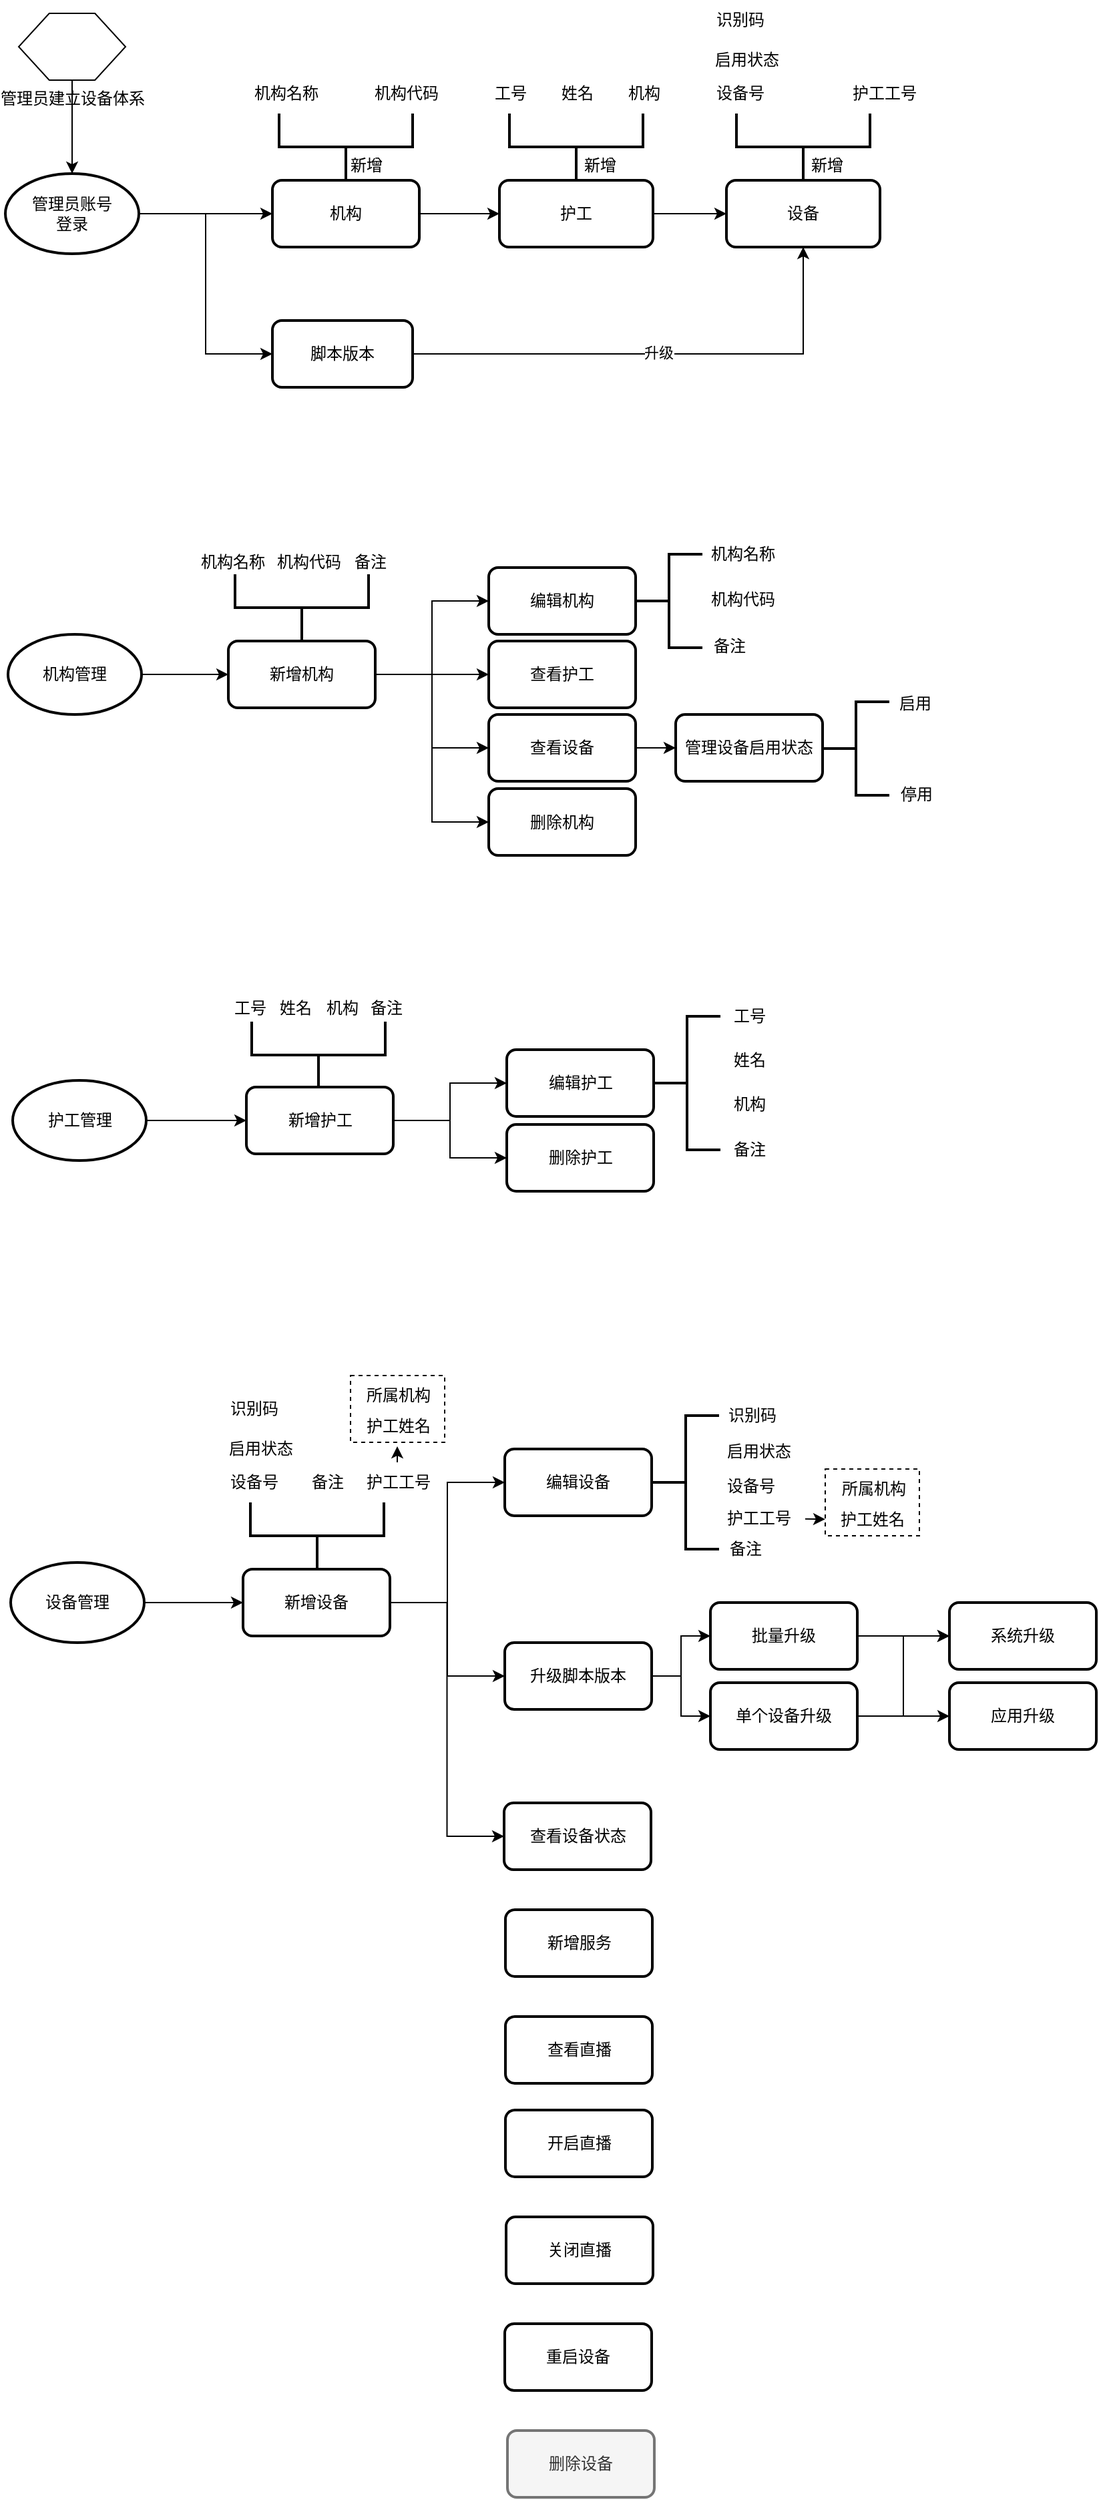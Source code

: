 <mxfile version="20.6.0" type="github">
  <diagram id="I9pjiQGDIySaUkDOvWce" name="系统功能流程图">
    <mxGraphModel dx="1422" dy="762" grid="1" gridSize="10" guides="1" tooltips="1" connect="1" arrows="1" fold="1" page="1" pageScale="1" pageWidth="827" pageHeight="1169" math="0" shadow="0">
      <root>
        <mxCell id="0" />
        <mxCell id="1" parent="0" />
        <mxCell id="8vSvjyHVzhw1EFq-KsZb-18" style="edgeStyle=orthogonalEdgeStyle;rounded=0;orthogonalLoop=1;jettySize=auto;html=1;exitX=1;exitY=0.5;exitDx=0;exitDy=0;exitPerimeter=0;entryX=0;entryY=0.5;entryDx=0;entryDy=0;" edge="1" parent="1" source="8vSvjyHVzhw1EFq-KsZb-1" target="8vSvjyHVzhw1EFq-KsZb-2">
          <mxGeometry relative="1" as="geometry" />
        </mxCell>
        <mxCell id="8vSvjyHVzhw1EFq-KsZb-26" style="edgeStyle=orthogonalEdgeStyle;rounded=0;orthogonalLoop=1;jettySize=auto;html=1;exitX=1;exitY=0.5;exitDx=0;exitDy=0;exitPerimeter=0;entryX=0;entryY=0.5;entryDx=0;entryDy=0;" edge="1" parent="1" source="8vSvjyHVzhw1EFq-KsZb-1" target="8vSvjyHVzhw1EFq-KsZb-24">
          <mxGeometry relative="1" as="geometry" />
        </mxCell>
        <mxCell id="8vSvjyHVzhw1EFq-KsZb-1" value="管理员账号&lt;br&gt;登录" style="strokeWidth=2;html=1;shape=mxgraph.flowchart.start_1;whiteSpace=wrap;" vertex="1" parent="1">
          <mxGeometry x="25" y="140" width="100" height="60" as="geometry" />
        </mxCell>
        <mxCell id="8vSvjyHVzhw1EFq-KsZb-8" value="" style="edgeStyle=orthogonalEdgeStyle;rounded=0;orthogonalLoop=1;jettySize=auto;html=1;" edge="1" parent="1" source="8vSvjyHVzhw1EFq-KsZb-2" target="8vSvjyHVzhw1EFq-KsZb-7">
          <mxGeometry relative="1" as="geometry" />
        </mxCell>
        <mxCell id="8vSvjyHVzhw1EFq-KsZb-2" value="机构" style="rounded=1;whiteSpace=wrap;html=1;absoluteArcSize=1;arcSize=14;strokeWidth=2;" vertex="1" parent="1">
          <mxGeometry x="225" y="145" width="110" height="50" as="geometry" />
        </mxCell>
        <mxCell id="8vSvjyHVzhw1EFq-KsZb-6" style="edgeStyle=orthogonalEdgeStyle;rounded=0;orthogonalLoop=1;jettySize=auto;html=1;exitX=0.5;exitY=1;exitDx=0;exitDy=0;" edge="1" parent="1" source="8vSvjyHVzhw1EFq-KsZb-4" target="8vSvjyHVzhw1EFq-KsZb-1">
          <mxGeometry relative="1" as="geometry" />
        </mxCell>
        <mxCell id="8vSvjyHVzhw1EFq-KsZb-4" value="管理员建立设备体系" style="verticalLabelPosition=bottom;verticalAlign=top;html=1;shape=hexagon;perimeter=hexagonPerimeter2;arcSize=6;size=0.286;" vertex="1" parent="1">
          <mxGeometry x="35" y="20" width="80" height="50" as="geometry" />
        </mxCell>
        <mxCell id="8vSvjyHVzhw1EFq-KsZb-13" style="edgeStyle=orthogonalEdgeStyle;rounded=0;orthogonalLoop=1;jettySize=auto;html=1;exitX=1;exitY=0.5;exitDx=0;exitDy=0;" edge="1" parent="1" source="8vSvjyHVzhw1EFq-KsZb-7" target="8vSvjyHVzhw1EFq-KsZb-12">
          <mxGeometry relative="1" as="geometry" />
        </mxCell>
        <mxCell id="8vSvjyHVzhw1EFq-KsZb-7" value="护工" style="whiteSpace=wrap;html=1;rounded=1;arcSize=14;strokeWidth=2;" vertex="1" parent="1">
          <mxGeometry x="395" y="145" width="115" height="50" as="geometry" />
        </mxCell>
        <mxCell id="8vSvjyHVzhw1EFq-KsZb-9" value="" style="strokeWidth=2;html=1;shape=mxgraph.flowchart.annotation_2;align=left;labelPosition=right;pointerEvents=1;rotation=-90;" vertex="1" parent="1">
          <mxGeometry x="255" y="70" width="50" height="100" as="geometry" />
        </mxCell>
        <mxCell id="8vSvjyHVzhw1EFq-KsZb-10" value="机构名称" style="text;html=1;align=center;verticalAlign=middle;resizable=0;points=[];autosize=1;strokeColor=none;fillColor=none;" vertex="1" parent="1">
          <mxGeometry x="200" y="65" width="70" height="30" as="geometry" />
        </mxCell>
        <mxCell id="8vSvjyHVzhw1EFq-KsZb-11" value="机构代码" style="text;html=1;align=center;verticalAlign=middle;resizable=0;points=[];autosize=1;strokeColor=none;fillColor=none;" vertex="1" parent="1">
          <mxGeometry x="290" y="65" width="70" height="30" as="geometry" />
        </mxCell>
        <mxCell id="8vSvjyHVzhw1EFq-KsZb-12" value="设备" style="whiteSpace=wrap;html=1;rounded=1;arcSize=14;strokeWidth=2;" vertex="1" parent="1">
          <mxGeometry x="565" y="145" width="115" height="50" as="geometry" />
        </mxCell>
        <mxCell id="8vSvjyHVzhw1EFq-KsZb-14" value="" style="strokeWidth=2;html=1;shape=mxgraph.flowchart.annotation_2;align=left;labelPosition=right;pointerEvents=1;rotation=-90;" vertex="1" parent="1">
          <mxGeometry x="427.5" y="70" width="50" height="100" as="geometry" />
        </mxCell>
        <mxCell id="8vSvjyHVzhw1EFq-KsZb-15" value="工号" style="text;html=1;align=center;verticalAlign=middle;resizable=0;points=[];autosize=1;strokeColor=none;fillColor=none;" vertex="1" parent="1">
          <mxGeometry x="377.5" y="65" width="50" height="30" as="geometry" />
        </mxCell>
        <mxCell id="8vSvjyHVzhw1EFq-KsZb-16" value="姓名" style="text;html=1;align=center;verticalAlign=middle;resizable=0;points=[];autosize=1;strokeColor=none;fillColor=none;" vertex="1" parent="1">
          <mxGeometry x="427.5" y="65" width="50" height="30" as="geometry" />
        </mxCell>
        <mxCell id="8vSvjyHVzhw1EFq-KsZb-17" value="机构" style="text;html=1;align=center;verticalAlign=middle;resizable=0;points=[];autosize=1;strokeColor=none;fillColor=none;" vertex="1" parent="1">
          <mxGeometry x="477.5" y="65" width="50" height="30" as="geometry" />
        </mxCell>
        <mxCell id="8vSvjyHVzhw1EFq-KsZb-19" value="" style="strokeWidth=2;html=1;shape=mxgraph.flowchart.annotation_2;align=left;labelPosition=right;pointerEvents=1;rotation=-90;" vertex="1" parent="1">
          <mxGeometry x="597.5" y="70" width="50" height="100" as="geometry" />
        </mxCell>
        <mxCell id="8vSvjyHVzhw1EFq-KsZb-20" value="设备号" style="text;html=1;align=center;verticalAlign=middle;resizable=0;points=[];autosize=1;strokeColor=none;fillColor=none;" vertex="1" parent="1">
          <mxGeometry x="545" y="65" width="60" height="30" as="geometry" />
        </mxCell>
        <mxCell id="8vSvjyHVzhw1EFq-KsZb-21" value="识别码" style="text;html=1;align=center;verticalAlign=middle;resizable=0;points=[];autosize=1;strokeColor=none;fillColor=none;" vertex="1" parent="1">
          <mxGeometry x="545" y="10" width="60" height="30" as="geometry" />
        </mxCell>
        <mxCell id="8vSvjyHVzhw1EFq-KsZb-22" value="护工工号" style="text;html=1;align=center;verticalAlign=middle;resizable=0;points=[];autosize=1;strokeColor=none;fillColor=none;" vertex="1" parent="1">
          <mxGeometry x="647.5" y="65" width="70" height="30" as="geometry" />
        </mxCell>
        <mxCell id="8vSvjyHVzhw1EFq-KsZb-23" value="启用状态" style="text;html=1;align=center;verticalAlign=middle;resizable=0;points=[];autosize=1;strokeColor=none;fillColor=none;" vertex="1" parent="1">
          <mxGeometry x="545" y="40" width="70" height="30" as="geometry" />
        </mxCell>
        <mxCell id="8vSvjyHVzhw1EFq-KsZb-27" style="edgeStyle=orthogonalEdgeStyle;rounded=0;orthogonalLoop=1;jettySize=auto;html=1;exitX=1;exitY=0.5;exitDx=0;exitDy=0;entryX=0.5;entryY=1;entryDx=0;entryDy=0;" edge="1" parent="1" source="8vSvjyHVzhw1EFq-KsZb-24" target="8vSvjyHVzhw1EFq-KsZb-12">
          <mxGeometry relative="1" as="geometry" />
        </mxCell>
        <mxCell id="8vSvjyHVzhw1EFq-KsZb-28" value="升级" style="edgeLabel;html=1;align=center;verticalAlign=middle;resizable=0;points=[];" vertex="1" connectable="0" parent="8vSvjyHVzhw1EFq-KsZb-27">
          <mxGeometry x="-0.012" y="1" relative="1" as="geometry">
            <mxPoint as="offset" />
          </mxGeometry>
        </mxCell>
        <mxCell id="8vSvjyHVzhw1EFq-KsZb-24" value="脚本版本" style="whiteSpace=wrap;html=1;rounded=1;arcSize=14;strokeWidth=2;" vertex="1" parent="1">
          <mxGeometry x="225" y="250" width="105" height="50" as="geometry" />
        </mxCell>
        <mxCell id="8vSvjyHVzhw1EFq-KsZb-29" value="新增" style="text;html=1;align=center;verticalAlign=middle;resizable=0;points=[];autosize=1;strokeColor=none;fillColor=none;" vertex="1" parent="1">
          <mxGeometry x="270" y="119" width="50" height="30" as="geometry" />
        </mxCell>
        <mxCell id="8vSvjyHVzhw1EFq-KsZb-30" value="新增" style="text;html=1;align=center;verticalAlign=middle;resizable=0;points=[];autosize=1;strokeColor=none;fillColor=none;" vertex="1" parent="1">
          <mxGeometry x="445" y="119" width="50" height="30" as="geometry" />
        </mxCell>
        <mxCell id="8vSvjyHVzhw1EFq-KsZb-31" value="新增" style="text;html=1;align=center;verticalAlign=middle;resizable=0;points=[];autosize=1;strokeColor=none;fillColor=none;" vertex="1" parent="1">
          <mxGeometry x="615" y="119" width="50" height="30" as="geometry" />
        </mxCell>
        <mxCell id="8vSvjyHVzhw1EFq-KsZb-39" style="edgeStyle=orthogonalEdgeStyle;rounded=0;orthogonalLoop=1;jettySize=auto;html=1;exitX=1;exitY=0.5;exitDx=0;exitDy=0;exitPerimeter=0;entryX=0;entryY=0.5;entryDx=0;entryDy=0;" edge="1" parent="1" source="8vSvjyHVzhw1EFq-KsZb-35" target="8vSvjyHVzhw1EFq-KsZb-37">
          <mxGeometry relative="1" as="geometry" />
        </mxCell>
        <mxCell id="8vSvjyHVzhw1EFq-KsZb-35" value="机构管理" style="strokeWidth=2;html=1;shape=mxgraph.flowchart.start_1;whiteSpace=wrap;" vertex="1" parent="1">
          <mxGeometry x="27" y="485" width="100" height="60" as="geometry" />
        </mxCell>
        <mxCell id="8vSvjyHVzhw1EFq-KsZb-40" style="edgeStyle=orthogonalEdgeStyle;rounded=0;orthogonalLoop=1;jettySize=auto;html=1;exitX=1;exitY=0.5;exitDx=0;exitDy=0;entryX=0;entryY=0.5;entryDx=0;entryDy=0;" edge="1" parent="1" source="8vSvjyHVzhw1EFq-KsZb-37" target="8vSvjyHVzhw1EFq-KsZb-38">
          <mxGeometry relative="1" as="geometry" />
        </mxCell>
        <mxCell id="8vSvjyHVzhw1EFq-KsZb-46" style="edgeStyle=orthogonalEdgeStyle;rounded=0;orthogonalLoop=1;jettySize=auto;html=1;exitX=1;exitY=0.5;exitDx=0;exitDy=0;entryX=0;entryY=0.5;entryDx=0;entryDy=0;" edge="1" parent="1" source="8vSvjyHVzhw1EFq-KsZb-37" target="8vSvjyHVzhw1EFq-KsZb-44">
          <mxGeometry relative="1" as="geometry" />
        </mxCell>
        <mxCell id="8vSvjyHVzhw1EFq-KsZb-47" style="edgeStyle=orthogonalEdgeStyle;rounded=0;orthogonalLoop=1;jettySize=auto;html=1;exitX=1;exitY=0.5;exitDx=0;exitDy=0;entryX=0;entryY=0.5;entryDx=0;entryDy=0;" edge="1" parent="1" source="8vSvjyHVzhw1EFq-KsZb-37" target="8vSvjyHVzhw1EFq-KsZb-45">
          <mxGeometry relative="1" as="geometry" />
        </mxCell>
        <mxCell id="8vSvjyHVzhw1EFq-KsZb-74" style="edgeStyle=orthogonalEdgeStyle;rounded=0;orthogonalLoop=1;jettySize=auto;html=1;exitX=1;exitY=0.5;exitDx=0;exitDy=0;entryX=0;entryY=0.5;entryDx=0;entryDy=0;" edge="1" parent="1" source="8vSvjyHVzhw1EFq-KsZb-37" target="8vSvjyHVzhw1EFq-KsZb-73">
          <mxGeometry relative="1" as="geometry" />
        </mxCell>
        <mxCell id="8vSvjyHVzhw1EFq-KsZb-37" value="新增机构" style="rounded=1;whiteSpace=wrap;html=1;absoluteArcSize=1;arcSize=14;strokeWidth=2;" vertex="1" parent="1">
          <mxGeometry x="192" y="490" width="110" height="50" as="geometry" />
        </mxCell>
        <mxCell id="8vSvjyHVzhw1EFq-KsZb-38" value="编辑机构" style="rounded=1;whiteSpace=wrap;html=1;absoluteArcSize=1;arcSize=14;strokeWidth=2;" vertex="1" parent="1">
          <mxGeometry x="387" y="435" width="110" height="50" as="geometry" />
        </mxCell>
        <mxCell id="8vSvjyHVzhw1EFq-KsZb-41" value="" style="strokeWidth=2;html=1;shape=mxgraph.flowchart.annotation_2;align=left;labelPosition=right;pointerEvents=1;rotation=-90;" vertex="1" parent="1">
          <mxGeometry x="222" y="415" width="50" height="100" as="geometry" />
        </mxCell>
        <mxCell id="8vSvjyHVzhw1EFq-KsZb-42" value="机构名称" style="text;html=1;align=center;verticalAlign=middle;resizable=0;points=[];autosize=1;strokeColor=none;fillColor=none;" vertex="1" parent="1">
          <mxGeometry x="160" y="416" width="70" height="30" as="geometry" />
        </mxCell>
        <mxCell id="8vSvjyHVzhw1EFq-KsZb-43" value="机构代码" style="text;html=1;align=center;verticalAlign=middle;resizable=0;points=[];autosize=1;strokeColor=none;fillColor=none;" vertex="1" parent="1">
          <mxGeometry x="217" y="416" width="70" height="30" as="geometry" />
        </mxCell>
        <mxCell id="8vSvjyHVzhw1EFq-KsZb-44" value="查看护工" style="rounded=1;whiteSpace=wrap;html=1;absoluteArcSize=1;arcSize=14;strokeWidth=2;" vertex="1" parent="1">
          <mxGeometry x="387" y="490" width="110" height="50" as="geometry" />
        </mxCell>
        <mxCell id="8vSvjyHVzhw1EFq-KsZb-54" style="edgeStyle=orthogonalEdgeStyle;rounded=0;orthogonalLoop=1;jettySize=auto;html=1;exitX=1;exitY=0.5;exitDx=0;exitDy=0;entryX=0;entryY=0.5;entryDx=0;entryDy=0;" edge="1" parent="1" source="8vSvjyHVzhw1EFq-KsZb-45" target="8vSvjyHVzhw1EFq-KsZb-53">
          <mxGeometry relative="1" as="geometry" />
        </mxCell>
        <mxCell id="8vSvjyHVzhw1EFq-KsZb-45" value="查看设备" style="rounded=1;whiteSpace=wrap;html=1;absoluteArcSize=1;arcSize=14;strokeWidth=2;" vertex="1" parent="1">
          <mxGeometry x="387" y="545" width="110" height="50" as="geometry" />
        </mxCell>
        <mxCell id="8vSvjyHVzhw1EFq-KsZb-48" value="" style="strokeWidth=2;html=1;shape=mxgraph.flowchart.annotation_2;align=left;labelPosition=right;pointerEvents=1;rotation=0;" vertex="1" parent="1">
          <mxGeometry x="497" y="425" width="50" height="70" as="geometry" />
        </mxCell>
        <mxCell id="8vSvjyHVzhw1EFq-KsZb-49" value="机构名称" style="text;html=1;align=center;verticalAlign=middle;resizable=0;points=[];autosize=1;strokeColor=none;fillColor=none;" vertex="1" parent="1">
          <mxGeometry x="542" y="410" width="70" height="30" as="geometry" />
        </mxCell>
        <mxCell id="8vSvjyHVzhw1EFq-KsZb-50" value="机构代码" style="text;html=1;align=center;verticalAlign=middle;resizable=0;points=[];autosize=1;strokeColor=none;fillColor=none;" vertex="1" parent="1">
          <mxGeometry x="542" y="444" width="70" height="30" as="geometry" />
        </mxCell>
        <mxCell id="8vSvjyHVzhw1EFq-KsZb-51" value="备注" style="text;html=1;align=center;verticalAlign=middle;resizable=0;points=[];autosize=1;strokeColor=none;fillColor=none;" vertex="1" parent="1">
          <mxGeometry x="273" y="416" width="50" height="30" as="geometry" />
        </mxCell>
        <mxCell id="8vSvjyHVzhw1EFq-KsZb-52" value="备注" style="text;html=1;align=center;verticalAlign=middle;resizable=0;points=[];autosize=1;strokeColor=none;fillColor=none;" vertex="1" parent="1">
          <mxGeometry x="542" y="479" width="50" height="30" as="geometry" />
        </mxCell>
        <mxCell id="8vSvjyHVzhw1EFq-KsZb-53" value="管理设备启用状态" style="rounded=1;whiteSpace=wrap;html=1;absoluteArcSize=1;arcSize=14;strokeWidth=2;" vertex="1" parent="1">
          <mxGeometry x="527" y="545" width="110" height="50" as="geometry" />
        </mxCell>
        <mxCell id="8vSvjyHVzhw1EFq-KsZb-55" value="" style="strokeWidth=2;html=1;shape=mxgraph.flowchart.annotation_2;align=left;labelPosition=right;pointerEvents=1;rotation=0;" vertex="1" parent="1">
          <mxGeometry x="637" y="535.5" width="50" height="70" as="geometry" />
        </mxCell>
        <mxCell id="8vSvjyHVzhw1EFq-KsZb-56" value="启用" style="text;html=1;align=center;verticalAlign=middle;resizable=0;points=[];autosize=1;strokeColor=none;fillColor=none;" vertex="1" parent="1">
          <mxGeometry x="681" y="522" width="50" height="30" as="geometry" />
        </mxCell>
        <mxCell id="8vSvjyHVzhw1EFq-KsZb-57" value="停用" style="text;html=1;align=center;verticalAlign=middle;resizable=0;points=[];autosize=1;strokeColor=none;fillColor=none;" vertex="1" parent="1">
          <mxGeometry x="682" y="589.5" width="50" height="30" as="geometry" />
        </mxCell>
        <mxCell id="8vSvjyHVzhw1EFq-KsZb-60" style="edgeStyle=orthogonalEdgeStyle;rounded=0;orthogonalLoop=1;jettySize=auto;html=1;exitX=1;exitY=0.5;exitDx=0;exitDy=0;exitPerimeter=0;" edge="1" parent="1" source="8vSvjyHVzhw1EFq-KsZb-58" target="8vSvjyHVzhw1EFq-KsZb-59">
          <mxGeometry relative="1" as="geometry" />
        </mxCell>
        <mxCell id="8vSvjyHVzhw1EFq-KsZb-58" value="护工管理" style="strokeWidth=2;html=1;shape=mxgraph.flowchart.start_1;whiteSpace=wrap;" vertex="1" parent="1">
          <mxGeometry x="30.5" y="819" width="100" height="60" as="geometry" />
        </mxCell>
        <mxCell id="8vSvjyHVzhw1EFq-KsZb-72" style="edgeStyle=orthogonalEdgeStyle;rounded=0;orthogonalLoop=1;jettySize=auto;html=1;exitX=1;exitY=0.5;exitDx=0;exitDy=0;entryX=0;entryY=0.5;entryDx=0;entryDy=0;" edge="1" parent="1" source="8vSvjyHVzhw1EFq-KsZb-59" target="8vSvjyHVzhw1EFq-KsZb-66">
          <mxGeometry relative="1" as="geometry" />
        </mxCell>
        <mxCell id="8vSvjyHVzhw1EFq-KsZb-76" style="edgeStyle=orthogonalEdgeStyle;rounded=0;orthogonalLoop=1;jettySize=auto;html=1;exitX=1;exitY=0.5;exitDx=0;exitDy=0;entryX=0;entryY=0.5;entryDx=0;entryDy=0;" edge="1" parent="1" source="8vSvjyHVzhw1EFq-KsZb-59" target="8vSvjyHVzhw1EFq-KsZb-75">
          <mxGeometry relative="1" as="geometry" />
        </mxCell>
        <mxCell id="8vSvjyHVzhw1EFq-KsZb-59" value="新增护工" style="rounded=1;whiteSpace=wrap;html=1;absoluteArcSize=1;arcSize=14;strokeWidth=2;" vertex="1" parent="1">
          <mxGeometry x="205.5" y="824" width="110" height="50" as="geometry" />
        </mxCell>
        <mxCell id="8vSvjyHVzhw1EFq-KsZb-61" value="" style="strokeWidth=2;html=1;shape=mxgraph.flowchart.annotation_2;align=left;labelPosition=right;pointerEvents=1;rotation=-90;" vertex="1" parent="1">
          <mxGeometry x="234.5" y="750" width="50" height="100" as="geometry" />
        </mxCell>
        <mxCell id="8vSvjyHVzhw1EFq-KsZb-62" value="工号" style="text;html=1;align=center;verticalAlign=middle;resizable=0;points=[];autosize=1;strokeColor=none;fillColor=none;" vertex="1" parent="1">
          <mxGeometry x="182.5" y="750" width="50" height="30" as="geometry" />
        </mxCell>
        <mxCell id="8vSvjyHVzhw1EFq-KsZb-63" value="姓名" style="text;html=1;align=center;verticalAlign=middle;resizable=0;points=[];autosize=1;strokeColor=none;fillColor=none;" vertex="1" parent="1">
          <mxGeometry x="216.5" y="750" width="50" height="30" as="geometry" />
        </mxCell>
        <mxCell id="8vSvjyHVzhw1EFq-KsZb-64" value="机构" style="text;html=1;align=center;verticalAlign=middle;resizable=0;points=[];autosize=1;strokeColor=none;fillColor=none;" vertex="1" parent="1">
          <mxGeometry x="251.5" y="750" width="50" height="30" as="geometry" />
        </mxCell>
        <mxCell id="8vSvjyHVzhw1EFq-KsZb-65" value="备注" style="text;html=1;align=center;verticalAlign=middle;resizable=0;points=[];autosize=1;strokeColor=none;fillColor=none;" vertex="1" parent="1">
          <mxGeometry x="284.5" y="750" width="50" height="30" as="geometry" />
        </mxCell>
        <mxCell id="8vSvjyHVzhw1EFq-KsZb-66" value="编辑护工" style="rounded=1;whiteSpace=wrap;html=1;absoluteArcSize=1;arcSize=14;strokeWidth=2;" vertex="1" parent="1">
          <mxGeometry x="400.5" y="796" width="110" height="50" as="geometry" />
        </mxCell>
        <mxCell id="8vSvjyHVzhw1EFq-KsZb-67" value="" style="strokeWidth=2;html=1;shape=mxgraph.flowchart.annotation_2;align=left;labelPosition=right;pointerEvents=1;rotation=0;" vertex="1" parent="1">
          <mxGeometry x="510.5" y="771" width="50" height="100" as="geometry" />
        </mxCell>
        <mxCell id="8vSvjyHVzhw1EFq-KsZb-68" value="工号" style="text;html=1;align=center;verticalAlign=middle;resizable=0;points=[];autosize=1;strokeColor=none;fillColor=none;" vertex="1" parent="1">
          <mxGeometry x="556.5" y="756" width="50" height="30" as="geometry" />
        </mxCell>
        <mxCell id="8vSvjyHVzhw1EFq-KsZb-69" value="姓名" style="text;html=1;align=center;verticalAlign=middle;resizable=0;points=[];autosize=1;strokeColor=none;fillColor=none;" vertex="1" parent="1">
          <mxGeometry x="556.5" y="788.5" width="50" height="30" as="geometry" />
        </mxCell>
        <mxCell id="8vSvjyHVzhw1EFq-KsZb-70" value="机构" style="text;html=1;align=center;verticalAlign=middle;resizable=0;points=[];autosize=1;strokeColor=none;fillColor=none;" vertex="1" parent="1">
          <mxGeometry x="556.5" y="821.5" width="50" height="30" as="geometry" />
        </mxCell>
        <mxCell id="8vSvjyHVzhw1EFq-KsZb-71" value="备注" style="text;html=1;align=center;verticalAlign=middle;resizable=0;points=[];autosize=1;strokeColor=none;fillColor=none;" vertex="1" parent="1">
          <mxGeometry x="556.5" y="856" width="50" height="30" as="geometry" />
        </mxCell>
        <mxCell id="8vSvjyHVzhw1EFq-KsZb-73" value="删除机构" style="rounded=1;whiteSpace=wrap;html=1;absoluteArcSize=1;arcSize=14;strokeWidth=2;" vertex="1" parent="1">
          <mxGeometry x="387" y="600.5" width="110" height="50" as="geometry" />
        </mxCell>
        <mxCell id="8vSvjyHVzhw1EFq-KsZb-75" value="删除护工" style="rounded=1;whiteSpace=wrap;html=1;absoluteArcSize=1;arcSize=14;strokeWidth=2;" vertex="1" parent="1">
          <mxGeometry x="400.5" y="852" width="110" height="50" as="geometry" />
        </mxCell>
        <mxCell id="8vSvjyHVzhw1EFq-KsZb-79" style="edgeStyle=orthogonalEdgeStyle;rounded=0;orthogonalLoop=1;jettySize=auto;html=1;exitX=1;exitY=0.5;exitDx=0;exitDy=0;exitPerimeter=0;" edge="1" parent="1" source="8vSvjyHVzhw1EFq-KsZb-77" target="8vSvjyHVzhw1EFq-KsZb-78">
          <mxGeometry relative="1" as="geometry" />
        </mxCell>
        <mxCell id="8vSvjyHVzhw1EFq-KsZb-77" value="设备管理" style="strokeWidth=2;html=1;shape=mxgraph.flowchart.start_1;whiteSpace=wrap;" vertex="1" parent="1">
          <mxGeometry x="29" y="1180" width="100" height="60" as="geometry" />
        </mxCell>
        <mxCell id="8vSvjyHVzhw1EFq-KsZb-108" style="edgeStyle=orthogonalEdgeStyle;rounded=0;orthogonalLoop=1;jettySize=auto;html=1;exitX=1;exitY=0.5;exitDx=0;exitDy=0;entryX=0;entryY=0.5;entryDx=0;entryDy=0;" edge="1" parent="1" source="8vSvjyHVzhw1EFq-KsZb-78" target="8vSvjyHVzhw1EFq-KsZb-96">
          <mxGeometry relative="1" as="geometry" />
        </mxCell>
        <mxCell id="8vSvjyHVzhw1EFq-KsZb-110" style="edgeStyle=orthogonalEdgeStyle;rounded=0;orthogonalLoop=1;jettySize=auto;html=1;exitX=1;exitY=0.5;exitDx=0;exitDy=0;entryX=0;entryY=0.5;entryDx=0;entryDy=0;" edge="1" parent="1" source="8vSvjyHVzhw1EFq-KsZb-78" target="8vSvjyHVzhw1EFq-KsZb-109">
          <mxGeometry relative="1" as="geometry" />
        </mxCell>
        <mxCell id="8vSvjyHVzhw1EFq-KsZb-116" style="edgeStyle=orthogonalEdgeStyle;rounded=0;orthogonalLoop=1;jettySize=auto;html=1;exitX=1;exitY=0.5;exitDx=0;exitDy=0;entryX=0;entryY=0.5;entryDx=0;entryDy=0;" edge="1" parent="1" source="8vSvjyHVzhw1EFq-KsZb-78" target="8vSvjyHVzhw1EFq-KsZb-115">
          <mxGeometry relative="1" as="geometry" />
        </mxCell>
        <mxCell id="8vSvjyHVzhw1EFq-KsZb-78" value="新增设备" style="rounded=1;whiteSpace=wrap;html=1;absoluteArcSize=1;arcSize=14;strokeWidth=2;" vertex="1" parent="1">
          <mxGeometry x="203" y="1185" width="110" height="50" as="geometry" />
        </mxCell>
        <mxCell id="8vSvjyHVzhw1EFq-KsZb-80" value="" style="strokeWidth=2;html=1;shape=mxgraph.flowchart.annotation_2;align=left;labelPosition=right;pointerEvents=1;rotation=-90;" vertex="1" parent="1">
          <mxGeometry x="233.5" y="1110" width="50" height="100" as="geometry" />
        </mxCell>
        <mxCell id="8vSvjyHVzhw1EFq-KsZb-81" value="设备号" style="text;html=1;align=center;verticalAlign=middle;resizable=0;points=[];autosize=1;strokeColor=none;fillColor=none;" vertex="1" parent="1">
          <mxGeometry x="181" y="1105" width="60" height="30" as="geometry" />
        </mxCell>
        <mxCell id="8vSvjyHVzhw1EFq-KsZb-82" value="识别码" style="text;html=1;align=center;verticalAlign=middle;resizable=0;points=[];autosize=1;strokeColor=none;fillColor=none;" vertex="1" parent="1">
          <mxGeometry x="181" y="1050" width="60" height="30" as="geometry" />
        </mxCell>
        <mxCell id="8vSvjyHVzhw1EFq-KsZb-83" value="护工工号" style="text;html=1;align=center;verticalAlign=middle;resizable=0;points=[];autosize=1;strokeColor=none;fillColor=none;" vertex="1" parent="1">
          <mxGeometry x="283.5" y="1105" width="70" height="30" as="geometry" />
        </mxCell>
        <mxCell id="8vSvjyHVzhw1EFq-KsZb-84" value="启用状态" style="text;html=1;align=center;verticalAlign=middle;resizable=0;points=[];autosize=1;strokeColor=none;fillColor=none;" vertex="1" parent="1">
          <mxGeometry x="181" y="1080" width="70" height="30" as="geometry" />
        </mxCell>
        <mxCell id="8vSvjyHVzhw1EFq-KsZb-85" value="备注" style="text;html=1;align=center;verticalAlign=middle;resizable=0;points=[];autosize=1;strokeColor=none;fillColor=none;" vertex="1" parent="1">
          <mxGeometry x="241" y="1105" width="50" height="30" as="geometry" />
        </mxCell>
        <mxCell id="8vSvjyHVzhw1EFq-KsZb-92" value="" style="group" vertex="1" connectable="0" parent="1">
          <mxGeometry x="283.5" y="1040" width="158" height="53" as="geometry" />
        </mxCell>
        <mxCell id="8vSvjyHVzhw1EFq-KsZb-91" value="" style="rounded=0;whiteSpace=wrap;html=1;fillColor=none;dashed=1;" vertex="1" parent="8vSvjyHVzhw1EFq-KsZb-92">
          <mxGeometry width="70.5" height="50" as="geometry" />
        </mxCell>
        <mxCell id="8vSvjyHVzhw1EFq-KsZb-86" value="护工姓名" style="text;html=1;align=center;verticalAlign=middle;resizable=0;points=[];autosize=1;strokeColor=none;fillColor=none;" vertex="1" parent="8vSvjyHVzhw1EFq-KsZb-92">
          <mxGeometry y="23" width="70" height="30" as="geometry" />
        </mxCell>
        <mxCell id="8vSvjyHVzhw1EFq-KsZb-88" value="所属机构" style="text;html=1;align=center;verticalAlign=middle;resizable=0;points=[];autosize=1;strokeColor=none;fillColor=none;" vertex="1" parent="8vSvjyHVzhw1EFq-KsZb-92">
          <mxGeometry x="0.5" width="70" height="30" as="geometry" />
        </mxCell>
        <mxCell id="8vSvjyHVzhw1EFq-KsZb-93" value="" style="endArrow=classic;html=1;rounded=0;" edge="1" parent="1" source="8vSvjyHVzhw1EFq-KsZb-83" target="8vSvjyHVzhw1EFq-KsZb-86">
          <mxGeometry relative="1" as="geometry">
            <mxPoint x="364" y="1080" as="sourcePoint" />
            <mxPoint x="464" y="1080" as="targetPoint" />
          </mxGeometry>
        </mxCell>
        <mxCell id="8vSvjyHVzhw1EFq-KsZb-96" value="编辑设备" style="rounded=1;whiteSpace=wrap;html=1;absoluteArcSize=1;arcSize=14;strokeWidth=2;" vertex="1" parent="1">
          <mxGeometry x="399" y="1095" width="110" height="50" as="geometry" />
        </mxCell>
        <mxCell id="8vSvjyHVzhw1EFq-KsZb-97" value="" style="strokeWidth=2;html=1;shape=mxgraph.flowchart.annotation_2;align=left;labelPosition=right;pointerEvents=1;rotation=0;" vertex="1" parent="1">
          <mxGeometry x="509.5" y="1070" width="50" height="100" as="geometry" />
        </mxCell>
        <mxCell id="8vSvjyHVzhw1EFq-KsZb-98" value="设备号" style="text;html=1;align=center;verticalAlign=middle;resizable=0;points=[];autosize=1;strokeColor=none;fillColor=none;" vertex="1" parent="1">
          <mxGeometry x="553" y="1108" width="60" height="30" as="geometry" />
        </mxCell>
        <mxCell id="8vSvjyHVzhw1EFq-KsZb-99" value="识别码" style="text;html=1;align=center;verticalAlign=middle;resizable=0;points=[];autosize=1;strokeColor=none;fillColor=none;" vertex="1" parent="1">
          <mxGeometry x="553.5" y="1054.5" width="60" height="30" as="geometry" />
        </mxCell>
        <mxCell id="8vSvjyHVzhw1EFq-KsZb-100" value="护工工号" style="text;html=1;align=center;verticalAlign=middle;resizable=0;points=[];autosize=1;strokeColor=none;fillColor=none;" vertex="1" parent="1">
          <mxGeometry x="554" y="1132" width="70" height="30" as="geometry" />
        </mxCell>
        <mxCell id="8vSvjyHVzhw1EFq-KsZb-101" value="启用状态" style="text;html=1;align=center;verticalAlign=middle;resizable=0;points=[];autosize=1;strokeColor=none;fillColor=none;" vertex="1" parent="1">
          <mxGeometry x="554" y="1082" width="70" height="30" as="geometry" />
        </mxCell>
        <mxCell id="8vSvjyHVzhw1EFq-KsZb-102" value="备注" style="text;html=1;align=center;verticalAlign=middle;resizable=0;points=[];autosize=1;strokeColor=none;fillColor=none;" vertex="1" parent="1">
          <mxGeometry x="554" y="1155" width="50" height="30" as="geometry" />
        </mxCell>
        <mxCell id="8vSvjyHVzhw1EFq-KsZb-103" value="" style="group" vertex="1" connectable="0" parent="1">
          <mxGeometry x="635" y="910" width="158" height="53" as="geometry" />
        </mxCell>
        <mxCell id="8vSvjyHVzhw1EFq-KsZb-104" value="" style="rounded=0;whiteSpace=wrap;html=1;fillColor=none;dashed=1;" vertex="1" parent="8vSvjyHVzhw1EFq-KsZb-103">
          <mxGeometry x="4" y="200" width="70.5" height="50" as="geometry" />
        </mxCell>
        <mxCell id="8vSvjyHVzhw1EFq-KsZb-105" value="护工姓名" style="text;html=1;align=center;verticalAlign=middle;resizable=0;points=[];autosize=1;strokeColor=none;fillColor=none;" vertex="1" parent="8vSvjyHVzhw1EFq-KsZb-103">
          <mxGeometry x="4" y="223" width="70" height="30" as="geometry" />
        </mxCell>
        <mxCell id="8vSvjyHVzhw1EFq-KsZb-106" value="所属机构" style="text;html=1;align=center;verticalAlign=middle;resizable=0;points=[];autosize=1;strokeColor=none;fillColor=none;" vertex="1" parent="8vSvjyHVzhw1EFq-KsZb-103">
          <mxGeometry x="4.5" y="200" width="70" height="30" as="geometry" />
        </mxCell>
        <mxCell id="8vSvjyHVzhw1EFq-KsZb-107" value="" style="endArrow=classic;html=1;rounded=0;" edge="1" parent="1" source="8vSvjyHVzhw1EFq-KsZb-100" target="8vSvjyHVzhw1EFq-KsZb-105">
          <mxGeometry relative="1" as="geometry">
            <mxPoint x="727" y="1060" as="sourcePoint" />
            <mxPoint x="827" y="1060" as="targetPoint" />
          </mxGeometry>
        </mxCell>
        <mxCell id="8vSvjyHVzhw1EFq-KsZb-114" style="edgeStyle=orthogonalEdgeStyle;rounded=0;orthogonalLoop=1;jettySize=auto;html=1;exitX=1;exitY=0.5;exitDx=0;exitDy=0;entryX=0;entryY=0.5;entryDx=0;entryDy=0;" edge="1" parent="1" source="8vSvjyHVzhw1EFq-KsZb-124" target="8vSvjyHVzhw1EFq-KsZb-111">
          <mxGeometry relative="1" as="geometry" />
        </mxCell>
        <mxCell id="8vSvjyHVzhw1EFq-KsZb-126" style="edgeStyle=orthogonalEdgeStyle;rounded=0;orthogonalLoop=1;jettySize=auto;html=1;exitX=1;exitY=0.5;exitDx=0;exitDy=0;" edge="1" parent="1" source="8vSvjyHVzhw1EFq-KsZb-109" target="8vSvjyHVzhw1EFq-KsZb-124">
          <mxGeometry relative="1" as="geometry" />
        </mxCell>
        <mxCell id="8vSvjyHVzhw1EFq-KsZb-127" style="edgeStyle=orthogonalEdgeStyle;rounded=0;orthogonalLoop=1;jettySize=auto;html=1;exitX=1;exitY=0.5;exitDx=0;exitDy=0;entryX=0;entryY=0.5;entryDx=0;entryDy=0;" edge="1" parent="1" source="8vSvjyHVzhw1EFq-KsZb-109" target="8vSvjyHVzhw1EFq-KsZb-125">
          <mxGeometry relative="1" as="geometry" />
        </mxCell>
        <mxCell id="8vSvjyHVzhw1EFq-KsZb-109" value="升级脚本版本" style="rounded=1;whiteSpace=wrap;html=1;absoluteArcSize=1;arcSize=14;strokeWidth=2;" vertex="1" parent="1">
          <mxGeometry x="399" y="1240" width="110" height="50" as="geometry" />
        </mxCell>
        <mxCell id="8vSvjyHVzhw1EFq-KsZb-111" value="系统升级" style="rounded=1;whiteSpace=wrap;html=1;absoluteArcSize=1;arcSize=14;strokeWidth=2;" vertex="1" parent="1">
          <mxGeometry x="732" y="1210" width="110" height="50" as="geometry" />
        </mxCell>
        <mxCell id="8vSvjyHVzhw1EFq-KsZb-112" value="应用升级" style="rounded=1;whiteSpace=wrap;html=1;absoluteArcSize=1;arcSize=14;strokeWidth=2;" vertex="1" parent="1">
          <mxGeometry x="732" y="1270" width="110" height="50" as="geometry" />
        </mxCell>
        <mxCell id="8vSvjyHVzhw1EFq-KsZb-115" value="查看设备状态" style="rounded=1;whiteSpace=wrap;html=1;absoluteArcSize=1;arcSize=14;strokeWidth=2;" vertex="1" parent="1">
          <mxGeometry x="398.5" y="1360" width="110" height="50" as="geometry" />
        </mxCell>
        <mxCell id="8vSvjyHVzhw1EFq-KsZb-117" value="删除设备" style="rounded=1;whiteSpace=wrap;html=1;absoluteArcSize=1;arcSize=14;strokeWidth=2;fillColor=#f5f5f5;fontColor=#333333;strokeColor=#757575;" vertex="1" parent="1">
          <mxGeometry x="401" y="1830" width="110" height="50" as="geometry" />
        </mxCell>
        <mxCell id="8vSvjyHVzhw1EFq-KsZb-118" value="新增服务" style="rounded=1;whiteSpace=wrap;html=1;absoluteArcSize=1;arcSize=14;strokeWidth=2;" vertex="1" parent="1">
          <mxGeometry x="399.5" y="1440" width="110" height="50" as="geometry" />
        </mxCell>
        <mxCell id="8vSvjyHVzhw1EFq-KsZb-120" value="查看直播" style="rounded=1;whiteSpace=wrap;html=1;absoluteArcSize=1;arcSize=14;strokeWidth=2;" vertex="1" parent="1">
          <mxGeometry x="399.5" y="1520" width="110" height="50" as="geometry" />
        </mxCell>
        <mxCell id="8vSvjyHVzhw1EFq-KsZb-121" value="开启直播" style="rounded=1;whiteSpace=wrap;html=1;absoluteArcSize=1;arcSize=14;strokeWidth=2;" vertex="1" parent="1">
          <mxGeometry x="399.5" y="1590" width="110" height="50" as="geometry" />
        </mxCell>
        <mxCell id="8vSvjyHVzhw1EFq-KsZb-122" value="关闭直播" style="rounded=1;whiteSpace=wrap;html=1;absoluteArcSize=1;arcSize=14;strokeWidth=2;" vertex="1" parent="1">
          <mxGeometry x="400" y="1670" width="110" height="50" as="geometry" />
        </mxCell>
        <mxCell id="8vSvjyHVzhw1EFq-KsZb-123" value="重启设备" style="rounded=1;whiteSpace=wrap;html=1;absoluteArcSize=1;arcSize=14;strokeWidth=2;" vertex="1" parent="1">
          <mxGeometry x="399" y="1750" width="110" height="50" as="geometry" />
        </mxCell>
        <mxCell id="8vSvjyHVzhw1EFq-KsZb-124" value="批量升级" style="rounded=1;whiteSpace=wrap;html=1;absoluteArcSize=1;arcSize=14;strokeWidth=2;" vertex="1" parent="1">
          <mxGeometry x="553" y="1210" width="110" height="50" as="geometry" />
        </mxCell>
        <mxCell id="8vSvjyHVzhw1EFq-KsZb-128" style="edgeStyle=orthogonalEdgeStyle;rounded=0;orthogonalLoop=1;jettySize=auto;html=1;exitX=1;exitY=0.5;exitDx=0;exitDy=0;entryX=0;entryY=0.5;entryDx=0;entryDy=0;" edge="1" parent="1" source="8vSvjyHVzhw1EFq-KsZb-125" target="8vSvjyHVzhw1EFq-KsZb-111">
          <mxGeometry relative="1" as="geometry" />
        </mxCell>
        <mxCell id="8vSvjyHVzhw1EFq-KsZb-129" style="edgeStyle=orthogonalEdgeStyle;rounded=0;orthogonalLoop=1;jettySize=auto;html=1;exitX=1;exitY=0.5;exitDx=0;exitDy=0;entryX=0;entryY=0.5;entryDx=0;entryDy=0;" edge="1" parent="1" source="8vSvjyHVzhw1EFq-KsZb-125" target="8vSvjyHVzhw1EFq-KsZb-112">
          <mxGeometry relative="1" as="geometry" />
        </mxCell>
        <mxCell id="8vSvjyHVzhw1EFq-KsZb-125" value="单个设备升级" style="rounded=1;whiteSpace=wrap;html=1;absoluteArcSize=1;arcSize=14;strokeWidth=2;" vertex="1" parent="1">
          <mxGeometry x="553" y="1270" width="110" height="50" as="geometry" />
        </mxCell>
      </root>
    </mxGraphModel>
  </diagram>
</mxfile>
